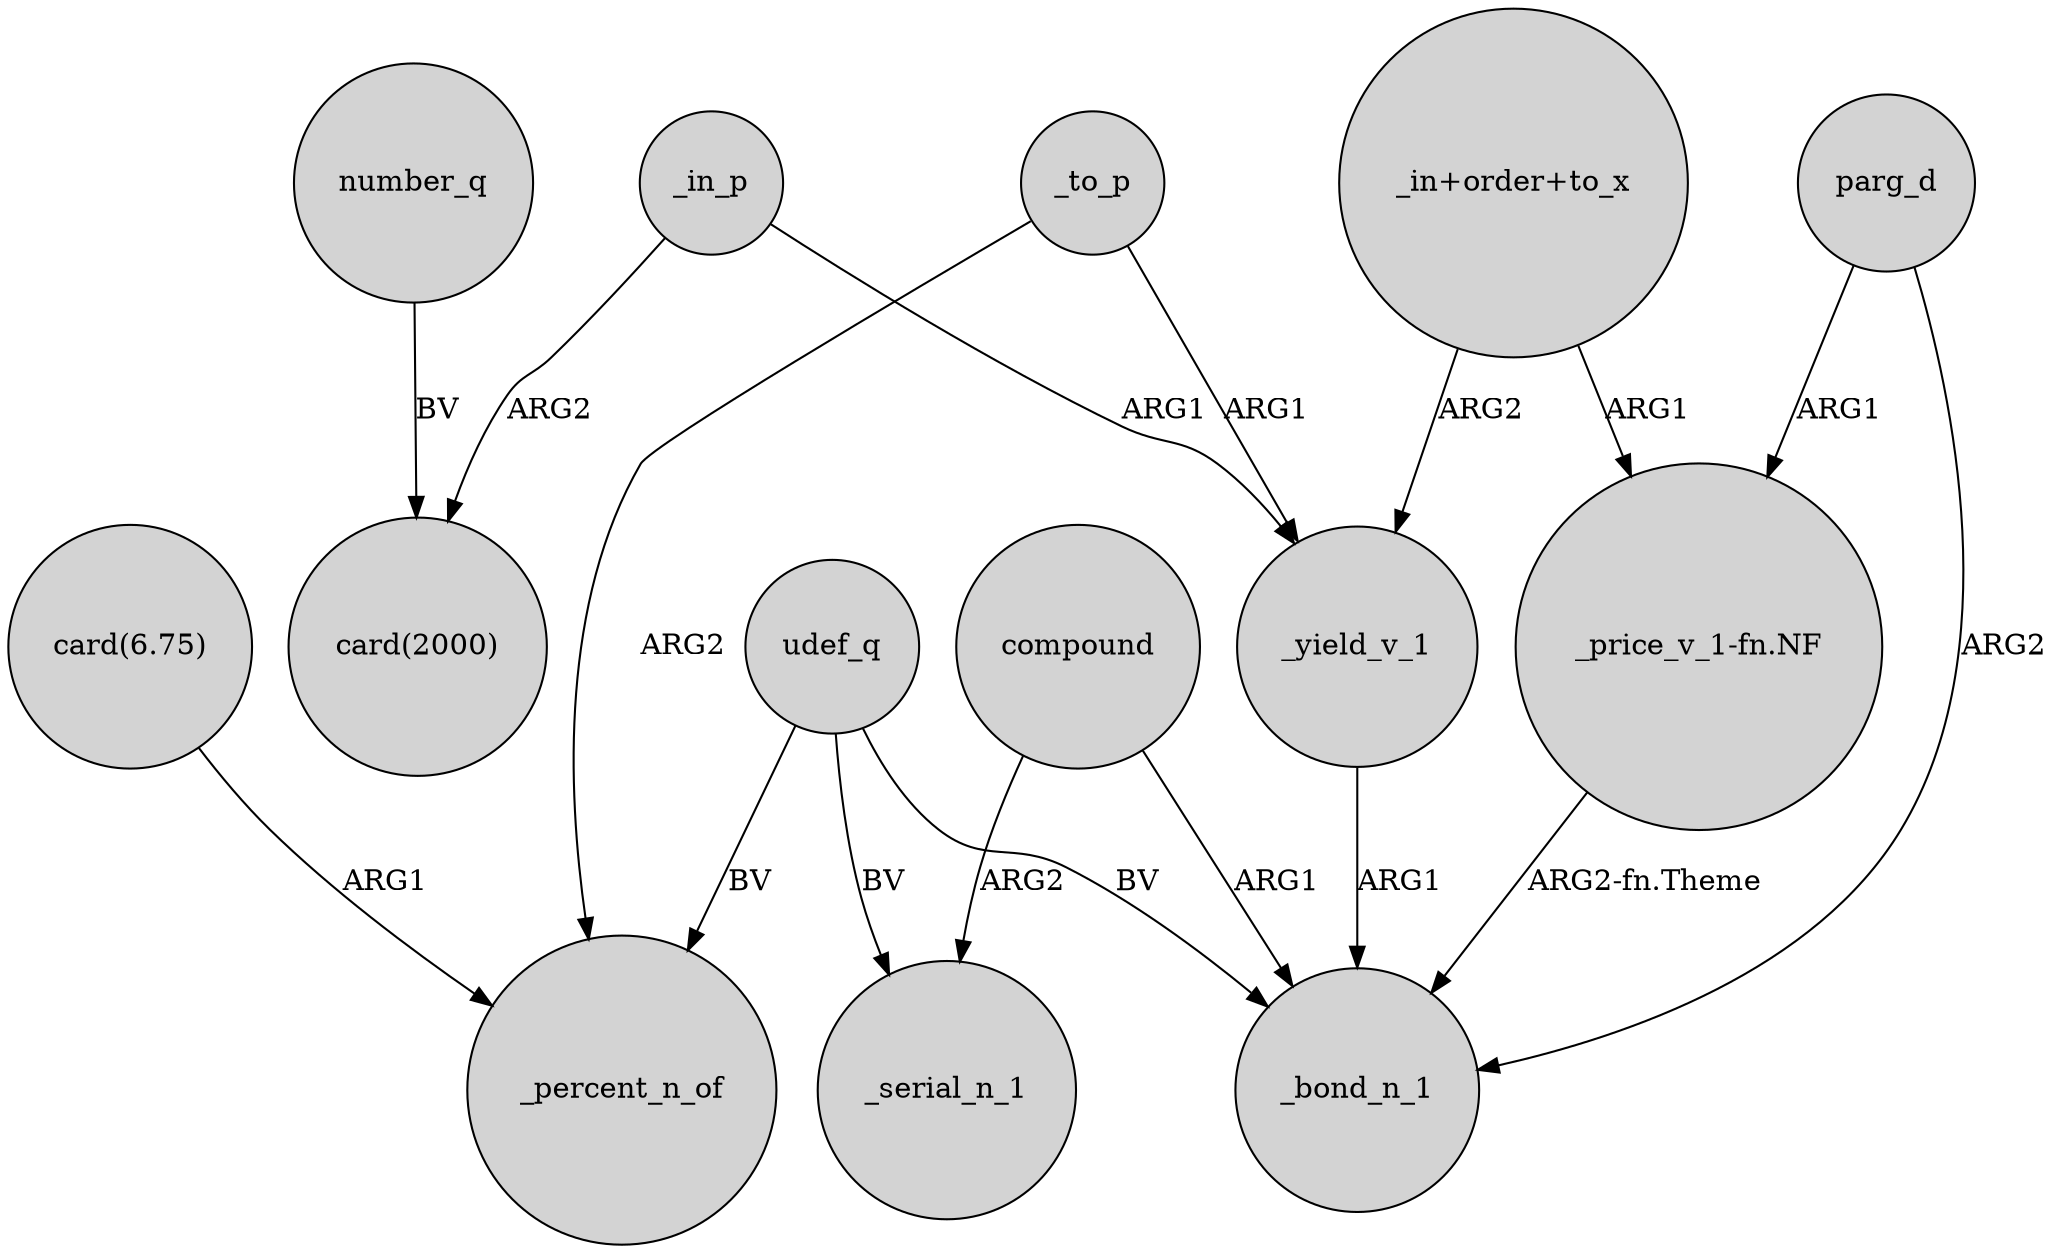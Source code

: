 digraph {
	node [shape=circle style=filled]
	"card(6.75)" -> _percent_n_of [label=ARG1]
	_in_p -> "card(2000)" [label=ARG2]
	udef_q -> _bond_n_1 [label=BV]
	"_in+order+to_x" -> "_price_v_1-fn.NF" [label=ARG1]
	"_in+order+to_x" -> _yield_v_1 [label=ARG2]
	udef_q -> _percent_n_of [label=BV]
	udef_q -> _serial_n_1 [label=BV]
	_yield_v_1 -> _bond_n_1 [label=ARG1]
	parg_d -> "_price_v_1-fn.NF" [label=ARG1]
	parg_d -> _bond_n_1 [label=ARG2]
	_in_p -> _yield_v_1 [label=ARG1]
	number_q -> "card(2000)" [label=BV]
	_to_p -> _yield_v_1 [label=ARG1]
	"_price_v_1-fn.NF" -> _bond_n_1 [label="ARG2-fn.Theme"]
	compound -> _serial_n_1 [label=ARG2]
	compound -> _bond_n_1 [label=ARG1]
	_to_p -> _percent_n_of [label=ARG2]
}
